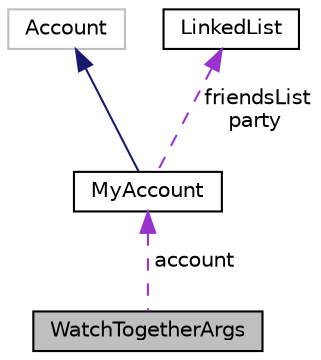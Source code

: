 digraph "WatchTogetherArgs"
{
 // LATEX_PDF_SIZE
  edge [fontname="Helvetica",fontsize="10",labelfontname="Helvetica",labelfontsize="10"];
  node [fontname="Helvetica",fontsize="10",shape=record];
  Node1 [label="WatchTogetherArgs",height=0.2,width=0.4,color="black", fillcolor="grey75", style="filled", fontcolor="black",tooltip=" "];
  Node2 -> Node1 [dir="back",color="darkorchid3",fontsize="10",style="dashed",label=" account" ,fontname="Helvetica"];
  Node2 [label="MyAccount",height=0.2,width=0.4,color="black", fillcolor="white", style="filled",URL="$classMyAccount.html",tooltip=" "];
  Node3 -> Node2 [dir="back",color="midnightblue",fontsize="10",style="solid",fontname="Helvetica"];
  Node3 [label="Account",height=0.2,width=0.4,color="grey75", fillcolor="white", style="filled",tooltip=" "];
  Node4 -> Node2 [dir="back",color="darkorchid3",fontsize="10",style="dashed",label=" friendsList\nparty" ,fontname="Helvetica"];
  Node4 [label="LinkedList",height=0.2,width=0.4,color="black", fillcolor="white", style="filled",URL="$classLinkedList.html",tooltip=" "];
}

